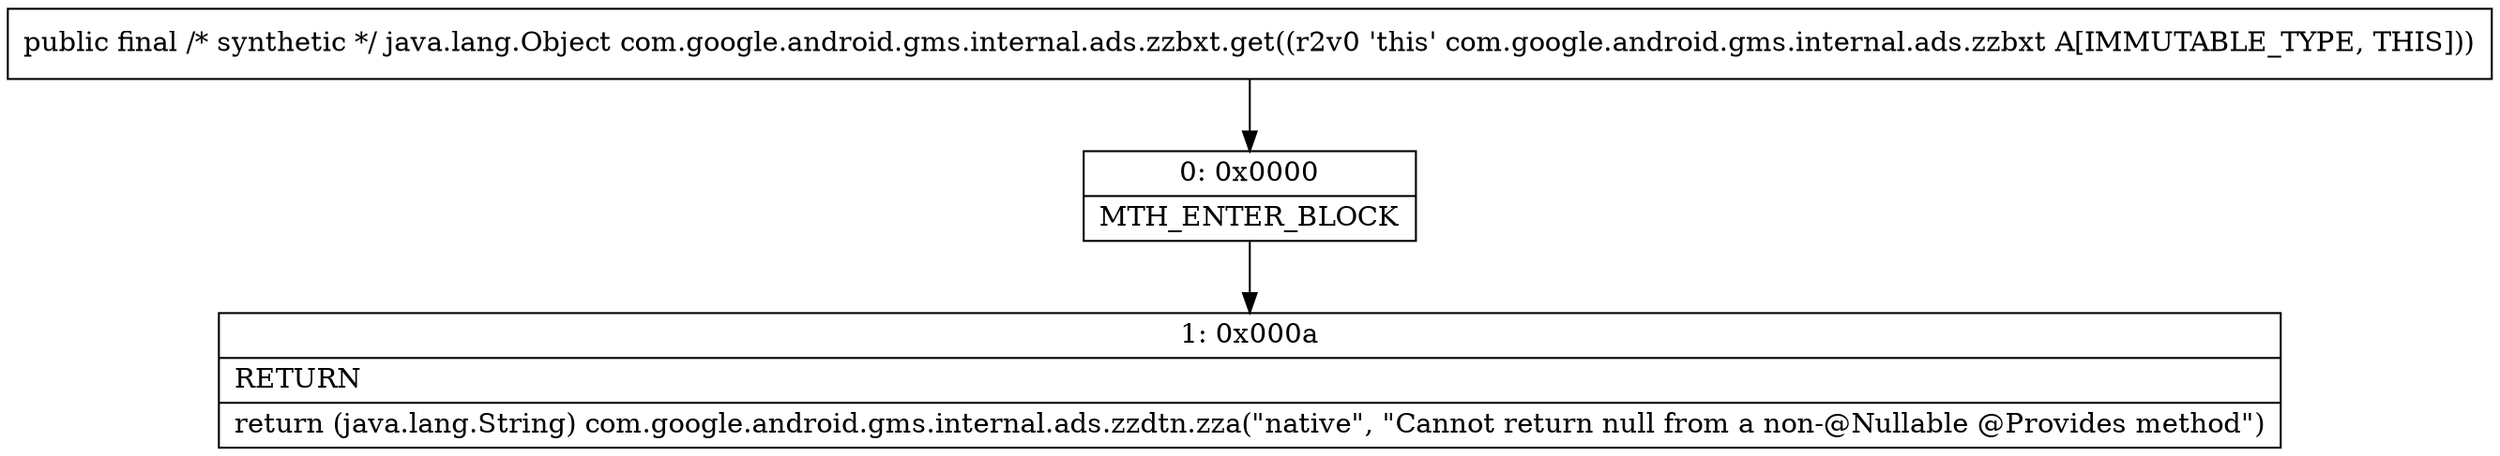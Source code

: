 digraph "CFG forcom.google.android.gms.internal.ads.zzbxt.get()Ljava\/lang\/Object;" {
Node_0 [shape=record,label="{0\:\ 0x0000|MTH_ENTER_BLOCK\l}"];
Node_1 [shape=record,label="{1\:\ 0x000a|RETURN\l|return (java.lang.String) com.google.android.gms.internal.ads.zzdtn.zza(\"native\", \"Cannot return null from a non\-@Nullable @Provides method\")\l}"];
MethodNode[shape=record,label="{public final \/* synthetic *\/ java.lang.Object com.google.android.gms.internal.ads.zzbxt.get((r2v0 'this' com.google.android.gms.internal.ads.zzbxt A[IMMUTABLE_TYPE, THIS])) }"];
MethodNode -> Node_0;
Node_0 -> Node_1;
}

